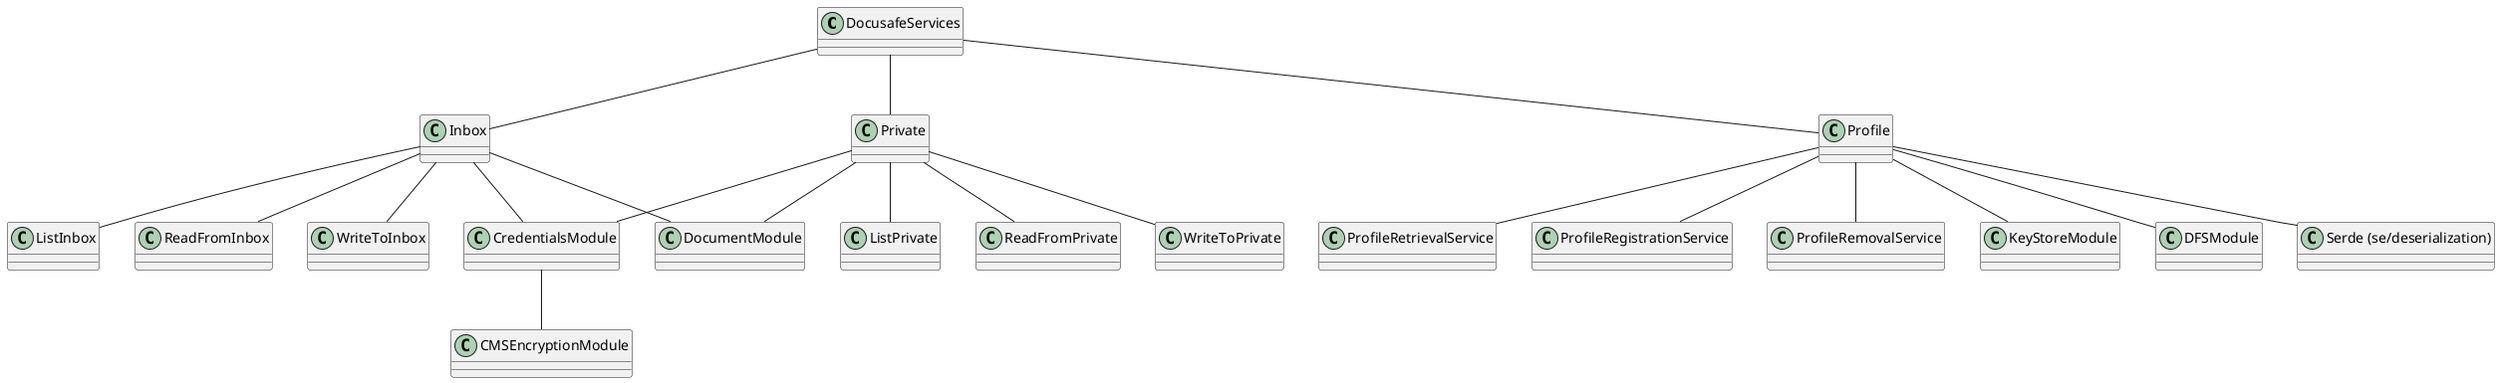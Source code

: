 @startuml

class DocusafeServices

DocusafeServices -- Inbox
DocusafeServices -- Private
DocusafeServices -- Profile

Inbox -- ListInbox
Inbox -- ReadFromInbox
Inbox -- WriteToInbox

Private -- ListPrivate
Private -- ReadFromPrivate
Private -- WriteToPrivate

Profile -- ProfileRetrievalService
Profile -- ProfileRegistrationService
Profile -- ProfileRemovalService

Profile -- KeyStoreModule
Profile -- DFSModule
Profile -- "Serde (se/deserialization)"

Inbox -- CredentialsModule
Private -- CredentialsModule

CredentialsModule -- CMSEncryptionModule

Private -- DocumentModule
Inbox -- DocumentModule

@enduml